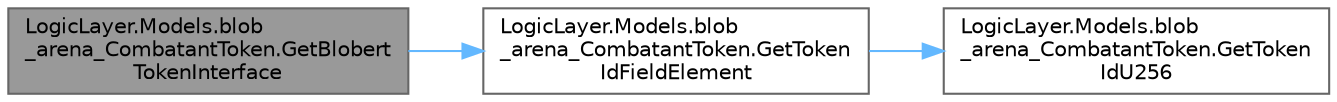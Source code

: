 digraph "LogicLayer.Models.blob_arena_CombatantToken.GetBlobertTokenInterface"
{
 // LATEX_PDF_SIZE
  bgcolor="transparent";
  edge [fontname=Helvetica,fontsize=10,labelfontname=Helvetica,labelfontsize=10];
  node [fontname=Helvetica,fontsize=10,shape=box,height=0.2,width=0.4];
  rankdir="LR";
  Node1 [id="Node000001",label="LogicLayer.Models.blob\l_arena_CombatantToken.GetBlobert\lTokenInterface",height=0.2,width=0.4,color="gray40", fillcolor="grey60", style="filled", fontcolor="black",tooltip="Retrieves the Blobert token Straight away."];
  Node1 -> Node2 [id="edge1_Node000001_Node000002",color="steelblue1",style="solid",tooltip=" "];
  Node2 [id="Node000002",label="LogicLayer.Models.blob\l_arena_CombatantToken.GetToken\lIdFieldElement",height=0.2,width=0.4,color="grey40", fillcolor="white", style="filled",URL="$class_logic_layer_1_1_models_1_1blob__arena___combatant_token.html#a7af4e5539fff7d69877cc654a2296b6e",tooltip="Retrieves the token ID for this combatant in the FieldElement format."];
  Node2 -> Node3 [id="edge2_Node000002_Node000003",color="steelblue1",style="solid",tooltip=" "];
  Node3 [id="Node000003",label="LogicLayer.Models.blob\l_arena_CombatantToken.GetToken\lIdU256",height=0.2,width=0.4,color="grey40", fillcolor="white", style="filled",URL="$class_logic_layer_1_1_models_1_1blob__arena___combatant_token.html#ac09099211b106773c758d9c75879a092",tooltip="Retrieves the token ID for this combatant in the U256 format."];
}
